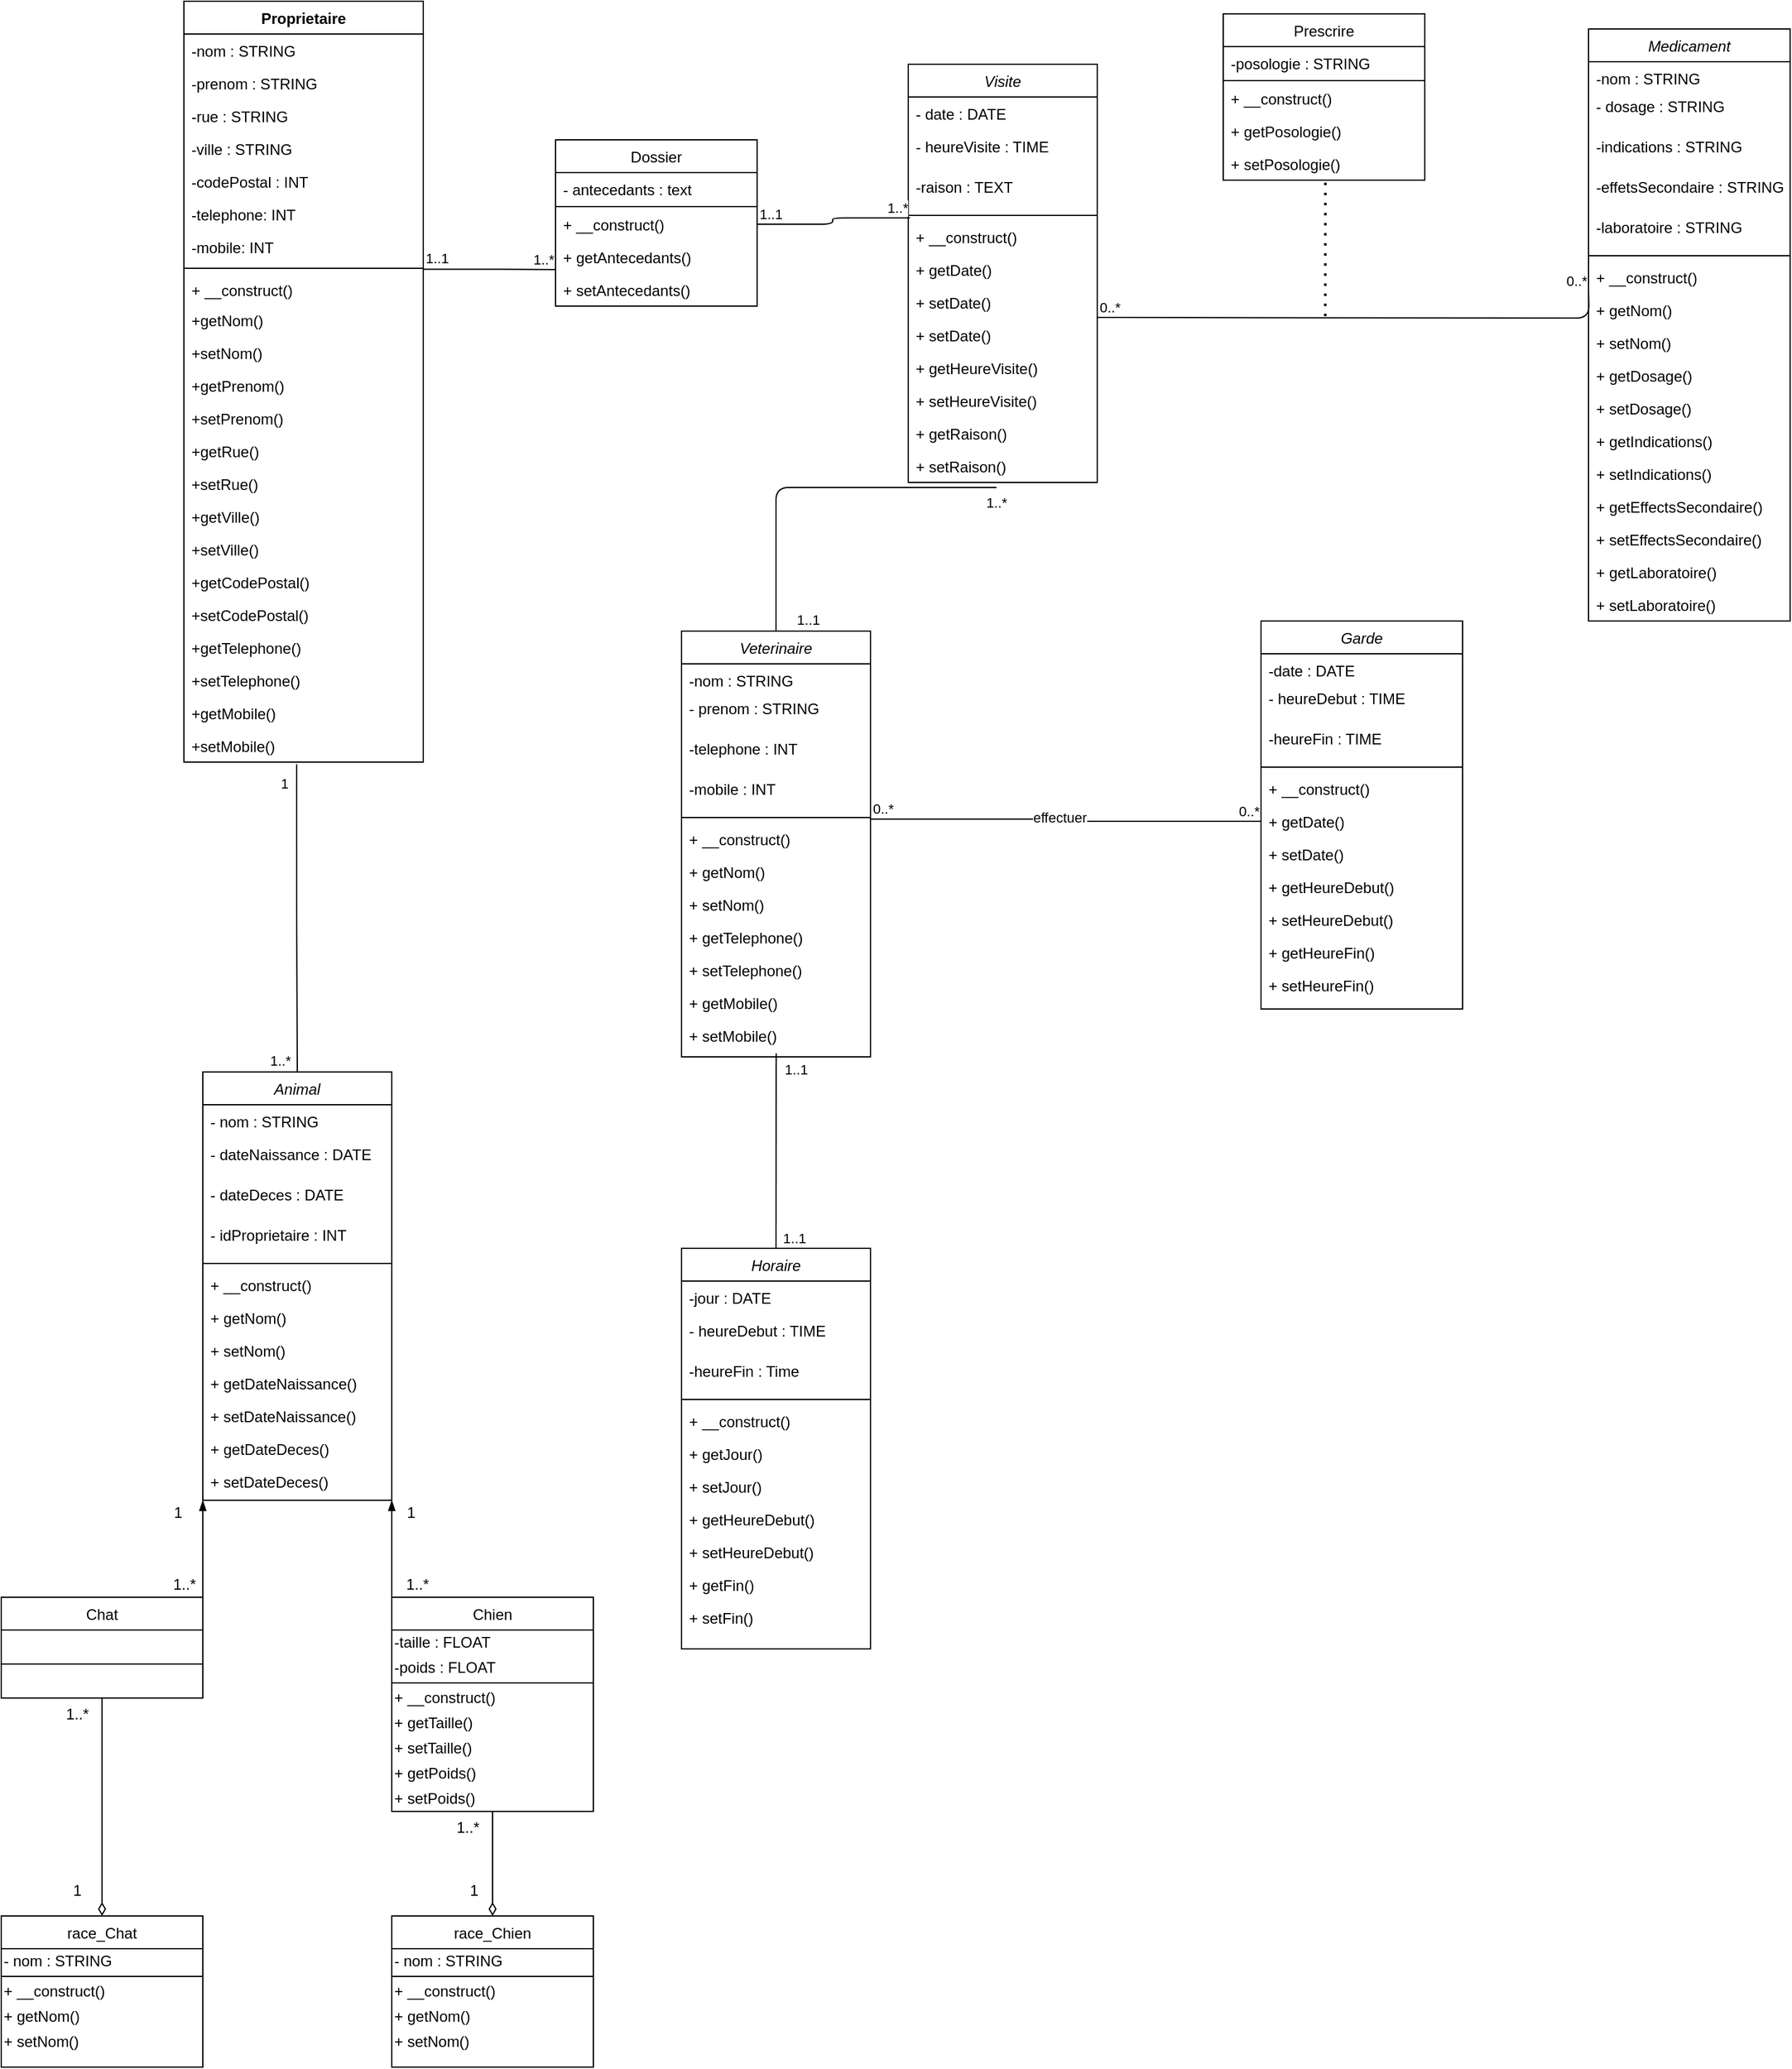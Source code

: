 <mxfile version="14.9.2" type="github">
  <diagram id="C5RBs43oDa-KdzZeNtuy" name="Page-1">
    <mxGraphModel dx="981" dy="548" grid="1" gridSize="10" guides="1" tooltips="1" connect="1" arrows="1" fold="1" page="1" pageScale="1" pageWidth="1654" pageHeight="2336" math="0" shadow="0">
      <root>
        <mxCell id="WIyWlLk6GJQsqaUBKTNV-0" />
        <mxCell id="WIyWlLk6GJQsqaUBKTNV-1" parent="WIyWlLk6GJQsqaUBKTNV-0" />
        <mxCell id="zkfFHV4jXpPFQw0GAbJ--0" value="Animal" style="swimlane;fontStyle=2;align=center;verticalAlign=top;childLayout=stackLayout;horizontal=1;startSize=26;horizontalStack=0;resizeParent=1;resizeLast=0;collapsible=1;marginBottom=0;rounded=0;shadow=0;strokeWidth=1;" parent="WIyWlLk6GJQsqaUBKTNV-1" vertex="1">
          <mxGeometry x="330" y="930" width="150" height="340" as="geometry">
            <mxRectangle x="200" y="150" width="160" height="26" as="alternateBounds" />
          </mxGeometry>
        </mxCell>
        <mxCell id="zkfFHV4jXpPFQw0GAbJ--2" value="- nom : STRING" style="text;align=left;verticalAlign=top;spacingLeft=4;spacingRight=4;overflow=hidden;rotatable=0;points=[[0,0.5],[1,0.5]];portConstraint=eastwest;rounded=0;shadow=0;html=0;" parent="zkfFHV4jXpPFQw0GAbJ--0" vertex="1">
          <mxGeometry y="26" width="150" height="26" as="geometry" />
        </mxCell>
        <mxCell id="zkfFHV4jXpPFQw0GAbJ--3" value="- dateNaissance : DATE" style="text;align=left;verticalAlign=top;spacingLeft=4;spacingRight=4;overflow=hidden;rotatable=0;points=[[0,0.5],[1,0.5]];portConstraint=eastwest;rounded=0;shadow=0;html=0;" parent="zkfFHV4jXpPFQw0GAbJ--0" vertex="1">
          <mxGeometry y="52" width="150" height="32" as="geometry" />
        </mxCell>
        <mxCell id="Nl6wbG8qSl5_t9dtnu6c-7" value="- dateDeces : DATE" style="text;align=left;verticalAlign=top;spacingLeft=4;spacingRight=4;overflow=hidden;rotatable=0;points=[[0,0.5],[1,0.5]];portConstraint=eastwest;rounded=0;shadow=0;html=0;" vertex="1" parent="zkfFHV4jXpPFQw0GAbJ--0">
          <mxGeometry y="84" width="150" height="32" as="geometry" />
        </mxCell>
        <mxCell id="Nl6wbG8qSl5_t9dtnu6c-8" value="- idProprietaire : INT" style="text;align=left;verticalAlign=top;spacingLeft=4;spacingRight=4;overflow=hidden;rotatable=0;points=[[0,0.5],[1,0.5]];portConstraint=eastwest;rounded=0;shadow=0;html=0;" vertex="1" parent="zkfFHV4jXpPFQw0GAbJ--0">
          <mxGeometry y="116" width="150" height="32" as="geometry" />
        </mxCell>
        <mxCell id="zkfFHV4jXpPFQw0GAbJ--4" value="" style="line;html=1;strokeWidth=1;align=left;verticalAlign=middle;spacingTop=-1;spacingLeft=3;spacingRight=3;rotatable=0;labelPosition=right;points=[];portConstraint=eastwest;" parent="zkfFHV4jXpPFQw0GAbJ--0" vertex="1">
          <mxGeometry y="148" width="150" height="8" as="geometry" />
        </mxCell>
        <mxCell id="Nl6wbG8qSl5_t9dtnu6c-9" value="+ __construct()" style="text;align=left;verticalAlign=top;spacingLeft=4;spacingRight=4;overflow=hidden;rotatable=0;points=[[0,0.5],[1,0.5]];portConstraint=eastwest;" vertex="1" parent="zkfFHV4jXpPFQw0GAbJ--0">
          <mxGeometry y="156" width="150" height="26" as="geometry" />
        </mxCell>
        <mxCell id="Nl6wbG8qSl5_t9dtnu6c-11" value="+ getNom()" style="text;align=left;verticalAlign=top;spacingLeft=4;spacingRight=4;overflow=hidden;rotatable=0;points=[[0,0.5],[1,0.5]];portConstraint=eastwest;" vertex="1" parent="zkfFHV4jXpPFQw0GAbJ--0">
          <mxGeometry y="182" width="150" height="26" as="geometry" />
        </mxCell>
        <mxCell id="Nl6wbG8qSl5_t9dtnu6c-12" value="+ setNom()" style="text;align=left;verticalAlign=top;spacingLeft=4;spacingRight=4;overflow=hidden;rotatable=0;points=[[0,0.5],[1,0.5]];portConstraint=eastwest;" vertex="1" parent="zkfFHV4jXpPFQw0GAbJ--0">
          <mxGeometry y="208" width="150" height="26" as="geometry" />
        </mxCell>
        <mxCell id="Nl6wbG8qSl5_t9dtnu6c-13" value="+ getDateNaissance()" style="text;align=left;verticalAlign=top;spacingLeft=4;spacingRight=4;overflow=hidden;rotatable=0;points=[[0,0.5],[1,0.5]];portConstraint=eastwest;" vertex="1" parent="zkfFHV4jXpPFQw0GAbJ--0">
          <mxGeometry y="234" width="150" height="26" as="geometry" />
        </mxCell>
        <mxCell id="Nl6wbG8qSl5_t9dtnu6c-14" value="+ setDateNaissance()" style="text;align=left;verticalAlign=top;spacingLeft=4;spacingRight=4;overflow=hidden;rotatable=0;points=[[0,0.5],[1,0.5]];portConstraint=eastwest;" vertex="1" parent="zkfFHV4jXpPFQw0GAbJ--0">
          <mxGeometry y="260" width="150" height="26" as="geometry" />
        </mxCell>
        <mxCell id="Nl6wbG8qSl5_t9dtnu6c-15" value="+ getDateDeces()" style="text;align=left;verticalAlign=top;spacingLeft=4;spacingRight=4;overflow=hidden;rotatable=0;points=[[0,0.5],[1,0.5]];portConstraint=eastwest;" vertex="1" parent="zkfFHV4jXpPFQw0GAbJ--0">
          <mxGeometry y="286" width="150" height="26" as="geometry" />
        </mxCell>
        <mxCell id="Nl6wbG8qSl5_t9dtnu6c-60" value="+ setDateDeces()" style="text;align=left;verticalAlign=top;spacingLeft=4;spacingRight=4;overflow=hidden;rotatable=0;points=[[0,0.5],[1,0.5]];portConstraint=eastwest;" vertex="1" parent="zkfFHV4jXpPFQw0GAbJ--0">
          <mxGeometry y="312" width="150" height="26" as="geometry" />
        </mxCell>
        <mxCell id="Nl6wbG8qSl5_t9dtnu6c-96" style="edgeStyle=none;rounded=1;orthogonalLoop=1;jettySize=auto;html=1;exitX=1;exitY=0;exitDx=0;exitDy=0;startArrow=none;startFill=0;endArrow=blockThin;endFill=1;entryX=0;entryY=1;entryDx=0;entryDy=0;" edge="1" parent="WIyWlLk6GJQsqaUBKTNV-1" source="zkfFHV4jXpPFQw0GAbJ--17" target="zkfFHV4jXpPFQw0GAbJ--0">
          <mxGeometry relative="1" as="geometry">
            <mxPoint x="310" y="769" as="targetPoint" />
          </mxGeometry>
        </mxCell>
        <mxCell id="zkfFHV4jXpPFQw0GAbJ--17" value="Chat" style="swimlane;fontStyle=0;align=center;verticalAlign=top;childLayout=stackLayout;horizontal=1;startSize=26;horizontalStack=0;resizeParent=1;resizeLast=0;collapsible=1;marginBottom=0;rounded=0;shadow=0;strokeWidth=1;" parent="WIyWlLk6GJQsqaUBKTNV-1" vertex="1">
          <mxGeometry x="170" y="1347" width="160" height="80" as="geometry">
            <mxRectangle x="550" y="140" width="160" height="26" as="alternateBounds" />
          </mxGeometry>
        </mxCell>
        <mxCell id="zkfFHV4jXpPFQw0GAbJ--23" value="" style="line;html=1;strokeWidth=1;align=left;verticalAlign=middle;spacingTop=-1;spacingLeft=3;spacingRight=3;rotatable=0;labelPosition=right;points=[];portConstraint=eastwest;" parent="zkfFHV4jXpPFQw0GAbJ--17" vertex="1">
          <mxGeometry y="26" width="160" height="54" as="geometry" />
        </mxCell>
        <mxCell id="Nl6wbG8qSl5_t9dtnu6c-61" value="Proprietaire" style="swimlane;fontStyle=1;align=center;verticalAlign=top;childLayout=stackLayout;horizontal=1;startSize=26;horizontalStack=0;resizeParent=1;resizeParentMax=0;resizeLast=0;collapsible=1;marginBottom=0;fillColor=none;" vertex="1" parent="WIyWlLk6GJQsqaUBKTNV-1">
          <mxGeometry x="315" y="80" width="190" height="604" as="geometry" />
        </mxCell>
        <mxCell id="Nl6wbG8qSl5_t9dtnu6c-62" value="-nom : STRING" style="text;strokeColor=none;fillColor=none;align=left;verticalAlign=top;spacingLeft=4;spacingRight=4;overflow=hidden;rotatable=0;points=[[0,0.5],[1,0.5]];portConstraint=eastwest;" vertex="1" parent="Nl6wbG8qSl5_t9dtnu6c-61">
          <mxGeometry y="26" width="190" height="26" as="geometry" />
        </mxCell>
        <mxCell id="Nl6wbG8qSl5_t9dtnu6c-132" value="-prenom : STRING" style="text;strokeColor=none;fillColor=none;align=left;verticalAlign=top;spacingLeft=4;spacingRight=4;overflow=hidden;rotatable=0;points=[[0,0.5],[1,0.5]];portConstraint=eastwest;" vertex="1" parent="Nl6wbG8qSl5_t9dtnu6c-61">
          <mxGeometry y="52" width="190" height="26" as="geometry" />
        </mxCell>
        <mxCell id="Nl6wbG8qSl5_t9dtnu6c-133" value="-rue : STRING" style="text;strokeColor=none;fillColor=none;align=left;verticalAlign=top;spacingLeft=4;spacingRight=4;overflow=hidden;rotatable=0;points=[[0,0.5],[1,0.5]];portConstraint=eastwest;" vertex="1" parent="Nl6wbG8qSl5_t9dtnu6c-61">
          <mxGeometry y="78" width="190" height="26" as="geometry" />
        </mxCell>
        <mxCell id="Nl6wbG8qSl5_t9dtnu6c-135" value="-ville : STRING" style="text;strokeColor=none;fillColor=none;align=left;verticalAlign=top;spacingLeft=4;spacingRight=4;overflow=hidden;rotatable=0;points=[[0,0.5],[1,0.5]];portConstraint=eastwest;" vertex="1" parent="Nl6wbG8qSl5_t9dtnu6c-61">
          <mxGeometry y="104" width="190" height="26" as="geometry" />
        </mxCell>
        <mxCell id="Nl6wbG8qSl5_t9dtnu6c-136" value="-codePostal : INT" style="text;strokeColor=none;fillColor=none;align=left;verticalAlign=top;spacingLeft=4;spacingRight=4;overflow=hidden;rotatable=0;points=[[0,0.5],[1,0.5]];portConstraint=eastwest;" vertex="1" parent="Nl6wbG8qSl5_t9dtnu6c-61">
          <mxGeometry y="130" width="190" height="26" as="geometry" />
        </mxCell>
        <mxCell id="Nl6wbG8qSl5_t9dtnu6c-134" value="-telephone: INT" style="text;strokeColor=none;fillColor=none;align=left;verticalAlign=top;spacingLeft=4;spacingRight=4;overflow=hidden;rotatable=0;points=[[0,0.5],[1,0.5]];portConstraint=eastwest;" vertex="1" parent="Nl6wbG8qSl5_t9dtnu6c-61">
          <mxGeometry y="156" width="190" height="26" as="geometry" />
        </mxCell>
        <mxCell id="Nl6wbG8qSl5_t9dtnu6c-137" value="-mobile: INT" style="text;strokeColor=none;fillColor=none;align=left;verticalAlign=top;spacingLeft=4;spacingRight=4;overflow=hidden;rotatable=0;points=[[0,0.5],[1,0.5]];portConstraint=eastwest;" vertex="1" parent="Nl6wbG8qSl5_t9dtnu6c-61">
          <mxGeometry y="182" width="190" height="26" as="geometry" />
        </mxCell>
        <mxCell id="Nl6wbG8qSl5_t9dtnu6c-63" value="" style="line;strokeWidth=1;fillColor=none;align=left;verticalAlign=middle;spacingTop=-1;spacingLeft=3;spacingRight=3;rotatable=0;labelPosition=right;points=[];portConstraint=eastwest;" vertex="1" parent="Nl6wbG8qSl5_t9dtnu6c-61">
          <mxGeometry y="208" width="190" height="8" as="geometry" />
        </mxCell>
        <mxCell id="Nl6wbG8qSl5_t9dtnu6c-138" value="+ __construct()" style="text;strokeColor=none;fillColor=none;align=left;verticalAlign=top;spacingLeft=4;spacingRight=4;overflow=hidden;rotatable=0;points=[[0,0.5],[1,0.5]];portConstraint=eastwest;" vertex="1" parent="Nl6wbG8qSl5_t9dtnu6c-61">
          <mxGeometry y="216" width="190" height="24" as="geometry" />
        </mxCell>
        <mxCell id="Nl6wbG8qSl5_t9dtnu6c-64" value="+getNom()" style="text;strokeColor=none;fillColor=none;align=left;verticalAlign=top;spacingLeft=4;spacingRight=4;overflow=hidden;rotatable=0;points=[[0,0.5],[1,0.5]];portConstraint=eastwest;" vertex="1" parent="Nl6wbG8qSl5_t9dtnu6c-61">
          <mxGeometry y="240" width="190" height="26" as="geometry" />
        </mxCell>
        <mxCell id="Nl6wbG8qSl5_t9dtnu6c-139" value="+setNom()" style="text;strokeColor=none;fillColor=none;align=left;verticalAlign=top;spacingLeft=4;spacingRight=4;overflow=hidden;rotatable=0;points=[[0,0.5],[1,0.5]];portConstraint=eastwest;" vertex="1" parent="Nl6wbG8qSl5_t9dtnu6c-61">
          <mxGeometry y="266" width="190" height="26" as="geometry" />
        </mxCell>
        <mxCell id="Nl6wbG8qSl5_t9dtnu6c-140" value="+getPrenom()" style="text;strokeColor=none;fillColor=none;align=left;verticalAlign=top;spacingLeft=4;spacingRight=4;overflow=hidden;rotatable=0;points=[[0,0.5],[1,0.5]];portConstraint=eastwest;" vertex="1" parent="Nl6wbG8qSl5_t9dtnu6c-61">
          <mxGeometry y="292" width="190" height="26" as="geometry" />
        </mxCell>
        <mxCell id="Nl6wbG8qSl5_t9dtnu6c-141" value="+setPrenom()" style="text;strokeColor=none;fillColor=none;align=left;verticalAlign=top;spacingLeft=4;spacingRight=4;overflow=hidden;rotatable=0;points=[[0,0.5],[1,0.5]];portConstraint=eastwest;" vertex="1" parent="Nl6wbG8qSl5_t9dtnu6c-61">
          <mxGeometry y="318" width="190" height="26" as="geometry" />
        </mxCell>
        <mxCell id="Nl6wbG8qSl5_t9dtnu6c-142" value="+getRue()" style="text;strokeColor=none;fillColor=none;align=left;verticalAlign=top;spacingLeft=4;spacingRight=4;overflow=hidden;rotatable=0;points=[[0,0.5],[1,0.5]];portConstraint=eastwest;" vertex="1" parent="Nl6wbG8qSl5_t9dtnu6c-61">
          <mxGeometry y="344" width="190" height="26" as="geometry" />
        </mxCell>
        <mxCell id="Nl6wbG8qSl5_t9dtnu6c-143" value="+setRue()" style="text;strokeColor=none;fillColor=none;align=left;verticalAlign=top;spacingLeft=4;spacingRight=4;overflow=hidden;rotatable=0;points=[[0,0.5],[1,0.5]];portConstraint=eastwest;" vertex="1" parent="Nl6wbG8qSl5_t9dtnu6c-61">
          <mxGeometry y="370" width="190" height="26" as="geometry" />
        </mxCell>
        <mxCell id="Nl6wbG8qSl5_t9dtnu6c-144" value="+getVille()" style="text;strokeColor=none;fillColor=none;align=left;verticalAlign=top;spacingLeft=4;spacingRight=4;overflow=hidden;rotatable=0;points=[[0,0.5],[1,0.5]];portConstraint=eastwest;" vertex="1" parent="Nl6wbG8qSl5_t9dtnu6c-61">
          <mxGeometry y="396" width="190" height="26" as="geometry" />
        </mxCell>
        <mxCell id="Nl6wbG8qSl5_t9dtnu6c-145" value="+setVille()" style="text;strokeColor=none;fillColor=none;align=left;verticalAlign=top;spacingLeft=4;spacingRight=4;overflow=hidden;rotatable=0;points=[[0,0.5],[1,0.5]];portConstraint=eastwest;" vertex="1" parent="Nl6wbG8qSl5_t9dtnu6c-61">
          <mxGeometry y="422" width="190" height="26" as="geometry" />
        </mxCell>
        <mxCell id="Nl6wbG8qSl5_t9dtnu6c-146" value="+getCodePostal()" style="text;strokeColor=none;fillColor=none;align=left;verticalAlign=top;spacingLeft=4;spacingRight=4;overflow=hidden;rotatable=0;points=[[0,0.5],[1,0.5]];portConstraint=eastwest;" vertex="1" parent="Nl6wbG8qSl5_t9dtnu6c-61">
          <mxGeometry y="448" width="190" height="26" as="geometry" />
        </mxCell>
        <mxCell id="Nl6wbG8qSl5_t9dtnu6c-147" value="+setCodePostal()" style="text;strokeColor=none;fillColor=none;align=left;verticalAlign=top;spacingLeft=4;spacingRight=4;overflow=hidden;rotatable=0;points=[[0,0.5],[1,0.5]];portConstraint=eastwest;" vertex="1" parent="Nl6wbG8qSl5_t9dtnu6c-61">
          <mxGeometry y="474" width="190" height="26" as="geometry" />
        </mxCell>
        <mxCell id="Nl6wbG8qSl5_t9dtnu6c-148" value="+getTelephone()" style="text;strokeColor=none;fillColor=none;align=left;verticalAlign=top;spacingLeft=4;spacingRight=4;overflow=hidden;rotatable=0;points=[[0,0.5],[1,0.5]];portConstraint=eastwest;" vertex="1" parent="Nl6wbG8qSl5_t9dtnu6c-61">
          <mxGeometry y="500" width="190" height="26" as="geometry" />
        </mxCell>
        <mxCell id="Nl6wbG8qSl5_t9dtnu6c-149" value="+setTelephone()" style="text;strokeColor=none;fillColor=none;align=left;verticalAlign=top;spacingLeft=4;spacingRight=4;overflow=hidden;rotatable=0;points=[[0,0.5],[1,0.5]];portConstraint=eastwest;" vertex="1" parent="Nl6wbG8qSl5_t9dtnu6c-61">
          <mxGeometry y="526" width="190" height="26" as="geometry" />
        </mxCell>
        <mxCell id="Nl6wbG8qSl5_t9dtnu6c-150" value="+getMobile()" style="text;strokeColor=none;fillColor=none;align=left;verticalAlign=top;spacingLeft=4;spacingRight=4;overflow=hidden;rotatable=0;points=[[0,0.5],[1,0.5]];portConstraint=eastwest;" vertex="1" parent="Nl6wbG8qSl5_t9dtnu6c-61">
          <mxGeometry y="552" width="190" height="26" as="geometry" />
        </mxCell>
        <mxCell id="Nl6wbG8qSl5_t9dtnu6c-151" value="+setMobile()" style="text;strokeColor=none;fillColor=none;align=left;verticalAlign=top;spacingLeft=4;spacingRight=4;overflow=hidden;rotatable=0;points=[[0,0.5],[1,0.5]];portConstraint=eastwest;" vertex="1" parent="Nl6wbG8qSl5_t9dtnu6c-61">
          <mxGeometry y="578" width="190" height="26" as="geometry" />
        </mxCell>
        <mxCell id="Nl6wbG8qSl5_t9dtnu6c-102" style="edgeStyle=none;rounded=1;orthogonalLoop=1;jettySize=auto;html=1;exitX=0.5;exitY=0;exitDx=0;exitDy=0;entryX=0.5;entryY=1;entryDx=0;entryDy=0;startArrow=diamondThin;startFill=0;endArrow=none;endFill=0;startSize=8;" edge="1" parent="WIyWlLk6GJQsqaUBKTNV-1" source="Nl6wbG8qSl5_t9dtnu6c-65" target="zkfFHV4jXpPFQw0GAbJ--17">
          <mxGeometry relative="1" as="geometry" />
        </mxCell>
        <mxCell id="Nl6wbG8qSl5_t9dtnu6c-65" value="race_Chat" style="swimlane;fontStyle=0;align=center;verticalAlign=top;childLayout=stackLayout;horizontal=1;startSize=26;horizontalStack=0;resizeParent=1;resizeLast=0;collapsible=1;marginBottom=0;rounded=0;shadow=0;strokeWidth=1;" vertex="1" parent="WIyWlLk6GJQsqaUBKTNV-1">
          <mxGeometry x="170" y="1600" width="160" height="120" as="geometry">
            <mxRectangle x="550" y="140" width="160" height="26" as="alternateBounds" />
          </mxGeometry>
        </mxCell>
        <mxCell id="Nl6wbG8qSl5_t9dtnu6c-101" value="- nom : STRING" style="text;html=1;align=left;verticalAlign=middle;resizable=0;points=[];autosize=1;strokeColor=none;" vertex="1" parent="Nl6wbG8qSl5_t9dtnu6c-65">
          <mxGeometry y="26" width="160" height="20" as="geometry" />
        </mxCell>
        <mxCell id="Nl6wbG8qSl5_t9dtnu6c-66" value="" style="line;html=1;strokeWidth=1;align=left;verticalAlign=middle;spacingTop=-1;spacingLeft=3;spacingRight=3;rotatable=0;labelPosition=right;points=[];portConstraint=eastwest;" vertex="1" parent="Nl6wbG8qSl5_t9dtnu6c-65">
          <mxGeometry y="46" width="160" height="4" as="geometry" />
        </mxCell>
        <mxCell id="Nl6wbG8qSl5_t9dtnu6c-114" value="+ __construct()" style="text;html=1;align=left;verticalAlign=middle;resizable=0;points=[];autosize=1;strokeColor=none;" vertex="1" parent="Nl6wbG8qSl5_t9dtnu6c-65">
          <mxGeometry y="50" width="160" height="20" as="geometry" />
        </mxCell>
        <mxCell id="Nl6wbG8qSl5_t9dtnu6c-115" value="+ getNom()" style="text;html=1;align=left;verticalAlign=middle;resizable=0;points=[];autosize=1;strokeColor=none;" vertex="1" parent="Nl6wbG8qSl5_t9dtnu6c-65">
          <mxGeometry y="70" width="160" height="20" as="geometry" />
        </mxCell>
        <mxCell id="Nl6wbG8qSl5_t9dtnu6c-116" value="+ setNom()" style="text;html=1;align=left;verticalAlign=middle;resizable=0;points=[];autosize=1;strokeColor=none;" vertex="1" parent="Nl6wbG8qSl5_t9dtnu6c-65">
          <mxGeometry y="90" width="160" height="20" as="geometry" />
        </mxCell>
        <mxCell id="Nl6wbG8qSl5_t9dtnu6c-97" value="Chien" style="swimlane;fontStyle=0;align=center;verticalAlign=top;childLayout=stackLayout;horizontal=1;startSize=26;horizontalStack=0;resizeParent=1;resizeLast=0;collapsible=1;marginBottom=0;rounded=0;shadow=0;strokeWidth=1;" vertex="1" parent="WIyWlLk6GJQsqaUBKTNV-1">
          <mxGeometry x="480" y="1347" width="160" height="170" as="geometry">
            <mxRectangle x="550" y="140" width="160" height="26" as="alternateBounds" />
          </mxGeometry>
        </mxCell>
        <mxCell id="Nl6wbG8qSl5_t9dtnu6c-107" value="-taille : FLOAT" style="text;html=1;align=left;verticalAlign=middle;resizable=0;points=[];autosize=1;strokeColor=none;" vertex="1" parent="Nl6wbG8qSl5_t9dtnu6c-97">
          <mxGeometry y="26" width="160" height="20" as="geometry" />
        </mxCell>
        <mxCell id="Nl6wbG8qSl5_t9dtnu6c-108" value="-poids : FLOAT" style="text;html=1;align=left;verticalAlign=middle;resizable=0;points=[];autosize=1;strokeColor=none;" vertex="1" parent="Nl6wbG8qSl5_t9dtnu6c-97">
          <mxGeometry y="46" width="160" height="20" as="geometry" />
        </mxCell>
        <mxCell id="Nl6wbG8qSl5_t9dtnu6c-98" value="" style="line;html=1;strokeWidth=1;align=left;verticalAlign=middle;spacingTop=-1;spacingLeft=3;spacingRight=3;rotatable=0;labelPosition=right;points=[];portConstraint=eastwest;" vertex="1" parent="Nl6wbG8qSl5_t9dtnu6c-97">
          <mxGeometry y="66" width="160" height="4" as="geometry" />
        </mxCell>
        <mxCell id="Nl6wbG8qSl5_t9dtnu6c-109" value="+ __construct()" style="text;html=1;align=left;verticalAlign=middle;resizable=0;points=[];autosize=1;strokeColor=none;" vertex="1" parent="Nl6wbG8qSl5_t9dtnu6c-97">
          <mxGeometry y="70" width="160" height="20" as="geometry" />
        </mxCell>
        <mxCell id="Nl6wbG8qSl5_t9dtnu6c-110" value="+ getTaille()" style="text;html=1;align=left;verticalAlign=middle;resizable=0;points=[];autosize=1;strokeColor=none;" vertex="1" parent="Nl6wbG8qSl5_t9dtnu6c-97">
          <mxGeometry y="90" width="160" height="20" as="geometry" />
        </mxCell>
        <mxCell id="Nl6wbG8qSl5_t9dtnu6c-112" value="+ setTaille()" style="text;html=1;align=left;verticalAlign=middle;resizable=0;points=[];autosize=1;strokeColor=none;" vertex="1" parent="Nl6wbG8qSl5_t9dtnu6c-97">
          <mxGeometry y="110" width="160" height="20" as="geometry" />
        </mxCell>
        <mxCell id="Nl6wbG8qSl5_t9dtnu6c-113" value="+ getPoids()" style="text;html=1;align=left;verticalAlign=middle;resizable=0;points=[];autosize=1;strokeColor=none;" vertex="1" parent="Nl6wbG8qSl5_t9dtnu6c-97">
          <mxGeometry y="130" width="160" height="20" as="geometry" />
        </mxCell>
        <mxCell id="Nl6wbG8qSl5_t9dtnu6c-111" value="+ setPoids()" style="text;html=1;align=left;verticalAlign=middle;resizable=0;points=[];autosize=1;strokeColor=none;" vertex="1" parent="Nl6wbG8qSl5_t9dtnu6c-97">
          <mxGeometry y="150" width="160" height="20" as="geometry" />
        </mxCell>
        <mxCell id="Nl6wbG8qSl5_t9dtnu6c-99" style="edgeStyle=none;rounded=1;orthogonalLoop=1;jettySize=auto;html=1;exitX=0;exitY=0;exitDx=0;exitDy=0;startArrow=none;startFill=0;endArrow=blockThin;endFill=1;entryX=1;entryY=1;entryDx=0;entryDy=0;" edge="1" parent="WIyWlLk6GJQsqaUBKTNV-1" source="Nl6wbG8qSl5_t9dtnu6c-97" target="zkfFHV4jXpPFQw0GAbJ--0">
          <mxGeometry relative="1" as="geometry">
            <mxPoint x="480" y="1020" as="sourcePoint" />
            <mxPoint x="490" y="930" as="targetPoint" />
          </mxGeometry>
        </mxCell>
        <mxCell id="Nl6wbG8qSl5_t9dtnu6c-103" value="race_Chien" style="swimlane;fontStyle=0;align=center;verticalAlign=top;childLayout=stackLayout;horizontal=1;startSize=26;horizontalStack=0;resizeParent=1;resizeLast=0;collapsible=1;marginBottom=0;rounded=0;shadow=0;strokeWidth=1;" vertex="1" parent="WIyWlLk6GJQsqaUBKTNV-1">
          <mxGeometry x="480" y="1600" width="160" height="120" as="geometry">
            <mxRectangle x="550" y="140" width="160" height="26" as="alternateBounds" />
          </mxGeometry>
        </mxCell>
        <mxCell id="Nl6wbG8qSl5_t9dtnu6c-104" value="- nom : STRING" style="text;html=1;align=left;verticalAlign=middle;resizable=0;points=[];autosize=1;strokeColor=none;" vertex="1" parent="Nl6wbG8qSl5_t9dtnu6c-103">
          <mxGeometry y="26" width="160" height="20" as="geometry" />
        </mxCell>
        <mxCell id="Nl6wbG8qSl5_t9dtnu6c-105" value="" style="line;html=1;strokeWidth=1;align=left;verticalAlign=middle;spacingTop=-1;spacingLeft=3;spacingRight=3;rotatable=0;labelPosition=right;points=[];portConstraint=eastwest;" vertex="1" parent="Nl6wbG8qSl5_t9dtnu6c-103">
          <mxGeometry y="46" width="160" height="4" as="geometry" />
        </mxCell>
        <mxCell id="Nl6wbG8qSl5_t9dtnu6c-117" value="+ __construct()" style="text;html=1;align=left;verticalAlign=middle;resizable=0;points=[];autosize=1;strokeColor=none;" vertex="1" parent="Nl6wbG8qSl5_t9dtnu6c-103">
          <mxGeometry y="50" width="160" height="20" as="geometry" />
        </mxCell>
        <mxCell id="Nl6wbG8qSl5_t9dtnu6c-118" value="+ getNom()" style="text;html=1;align=left;verticalAlign=middle;resizable=0;points=[];autosize=1;strokeColor=none;" vertex="1" parent="Nl6wbG8qSl5_t9dtnu6c-103">
          <mxGeometry y="70" width="160" height="20" as="geometry" />
        </mxCell>
        <mxCell id="Nl6wbG8qSl5_t9dtnu6c-119" value="+ setNom()" style="text;html=1;align=left;verticalAlign=middle;resizable=0;points=[];autosize=1;strokeColor=none;" vertex="1" parent="Nl6wbG8qSl5_t9dtnu6c-103">
          <mxGeometry y="90" width="160" height="20" as="geometry" />
        </mxCell>
        <mxCell id="Nl6wbG8qSl5_t9dtnu6c-106" style="edgeStyle=none;rounded=1;orthogonalLoop=1;jettySize=auto;html=1;startArrow=diamondThin;startFill=0;endArrow=none;endFill=0;entryX=0.5;entryY=1;entryDx=0;entryDy=0;startSize=8;exitX=0.5;exitY=0;exitDx=0;exitDy=0;" edge="1" parent="WIyWlLk6GJQsqaUBKTNV-1" source="Nl6wbG8qSl5_t9dtnu6c-103" target="Nl6wbG8qSl5_t9dtnu6c-97">
          <mxGeometry relative="1" as="geometry">
            <mxPoint x="620" y="1230" as="sourcePoint" />
            <mxPoint x="570" y="1100" as="targetPoint" />
          </mxGeometry>
        </mxCell>
        <mxCell id="Nl6wbG8qSl5_t9dtnu6c-121" value="1" style="text;html=1;align=center;verticalAlign=middle;resizable=0;points=[];autosize=1;strokeColor=none;" vertex="1" parent="WIyWlLk6GJQsqaUBKTNV-1">
          <mxGeometry x="300" y="1270" width="20" height="20" as="geometry" />
        </mxCell>
        <mxCell id="Nl6wbG8qSl5_t9dtnu6c-122" value="1..*" style="text;html=1;align=center;verticalAlign=middle;resizable=0;points=[];autosize=1;strokeColor=none;" vertex="1" parent="WIyWlLk6GJQsqaUBKTNV-1">
          <mxGeometry x="300" y="1327" width="30" height="20" as="geometry" />
        </mxCell>
        <mxCell id="Nl6wbG8qSl5_t9dtnu6c-123" value="1" style="text;html=1;align=center;verticalAlign=middle;resizable=0;points=[];autosize=1;strokeColor=none;" vertex="1" parent="WIyWlLk6GJQsqaUBKTNV-1">
          <mxGeometry x="485" y="1270" width="20" height="20" as="geometry" />
        </mxCell>
        <mxCell id="Nl6wbG8qSl5_t9dtnu6c-124" value="1..*" style="text;html=1;align=center;verticalAlign=middle;resizable=0;points=[];autosize=1;strokeColor=none;" vertex="1" parent="WIyWlLk6GJQsqaUBKTNV-1">
          <mxGeometry x="485" y="1327" width="30" height="20" as="geometry" />
        </mxCell>
        <mxCell id="Nl6wbG8qSl5_t9dtnu6c-125" value="1" style="text;html=1;align=center;verticalAlign=middle;resizable=0;points=[];autosize=1;strokeColor=none;" vertex="1" parent="WIyWlLk6GJQsqaUBKTNV-1">
          <mxGeometry x="220" y="1570" width="20" height="20" as="geometry" />
        </mxCell>
        <mxCell id="Nl6wbG8qSl5_t9dtnu6c-126" value="1..*" style="text;html=1;align=center;verticalAlign=middle;resizable=0;points=[];autosize=1;strokeColor=none;" vertex="1" parent="WIyWlLk6GJQsqaUBKTNV-1">
          <mxGeometry x="215" y="1430" width="30" height="20" as="geometry" />
        </mxCell>
        <mxCell id="Nl6wbG8qSl5_t9dtnu6c-127" value="1..*" style="text;html=1;align=center;verticalAlign=middle;resizable=0;points=[];autosize=1;strokeColor=none;" vertex="1" parent="WIyWlLk6GJQsqaUBKTNV-1">
          <mxGeometry x="525" y="1520" width="30" height="20" as="geometry" />
        </mxCell>
        <mxCell id="Nl6wbG8qSl5_t9dtnu6c-128" value="1" style="text;html=1;align=center;verticalAlign=middle;resizable=0;points=[];autosize=1;strokeColor=none;" vertex="1" parent="WIyWlLk6GJQsqaUBKTNV-1">
          <mxGeometry x="535" y="1570" width="20" height="20" as="geometry" />
        </mxCell>
        <mxCell id="Nl6wbG8qSl5_t9dtnu6c-156" value="Dossier" style="swimlane;fontStyle=0;align=center;verticalAlign=top;childLayout=stackLayout;horizontal=1;startSize=26;horizontalStack=0;resizeParent=1;resizeLast=0;collapsible=1;marginBottom=0;rounded=0;shadow=0;strokeWidth=1;" vertex="1" parent="WIyWlLk6GJQsqaUBKTNV-1">
          <mxGeometry x="610" y="190" width="160" height="132" as="geometry">
            <mxRectangle x="550" y="140" width="160" height="26" as="alternateBounds" />
          </mxGeometry>
        </mxCell>
        <mxCell id="Nl6wbG8qSl5_t9dtnu6c-158" value="- antecedants : text" style="text;strokeColor=none;fillColor=none;align=left;verticalAlign=top;spacingLeft=4;spacingRight=4;overflow=hidden;rotatable=0;points=[[0,0.5],[1,0.5]];portConstraint=eastwest;" vertex="1" parent="Nl6wbG8qSl5_t9dtnu6c-156">
          <mxGeometry y="26" width="160" height="26" as="geometry" />
        </mxCell>
        <mxCell id="Nl6wbG8qSl5_t9dtnu6c-157" value="" style="line;html=1;strokeWidth=1;align=left;verticalAlign=middle;spacingTop=-1;spacingLeft=3;spacingRight=3;rotatable=0;labelPosition=right;points=[];portConstraint=eastwest;" vertex="1" parent="Nl6wbG8qSl5_t9dtnu6c-156">
          <mxGeometry y="52" width="160" height="2" as="geometry" />
        </mxCell>
        <mxCell id="Nl6wbG8qSl5_t9dtnu6c-166" value="+ __construct()" style="text;strokeColor=none;fillColor=none;align=left;verticalAlign=top;spacingLeft=4;spacingRight=4;overflow=hidden;rotatable=0;points=[[0,0.5],[1,0.5]];portConstraint=eastwest;" vertex="1" parent="Nl6wbG8qSl5_t9dtnu6c-156">
          <mxGeometry y="54" width="160" height="26" as="geometry" />
        </mxCell>
        <mxCell id="Nl6wbG8qSl5_t9dtnu6c-167" value="+ getAntecedants()" style="text;strokeColor=none;fillColor=none;align=left;verticalAlign=top;spacingLeft=4;spacingRight=4;overflow=hidden;rotatable=0;points=[[0,0.5],[1,0.5]];portConstraint=eastwest;" vertex="1" parent="Nl6wbG8qSl5_t9dtnu6c-156">
          <mxGeometry y="80" width="160" height="26" as="geometry" />
        </mxCell>
        <mxCell id="Nl6wbG8qSl5_t9dtnu6c-168" value="+ setAntecedants()" style="text;strokeColor=none;fillColor=none;align=left;verticalAlign=top;spacingLeft=4;spacingRight=4;overflow=hidden;rotatable=0;points=[[0,0.5],[1,0.5]];portConstraint=eastwest;" vertex="1" parent="Nl6wbG8qSl5_t9dtnu6c-156">
          <mxGeometry y="106" width="160" height="26" as="geometry" />
        </mxCell>
        <mxCell id="Nl6wbG8qSl5_t9dtnu6c-163" value="" style="endArrow=none;html=1;edgeStyle=orthogonalEdgeStyle;startSize=8;exitX=0.471;exitY=1.069;exitDx=0;exitDy=0;exitPerimeter=0;entryX=0.5;entryY=0;entryDx=0;entryDy=0;" edge="1" parent="WIyWlLk6GJQsqaUBKTNV-1" source="Nl6wbG8qSl5_t9dtnu6c-151" target="zkfFHV4jXpPFQw0GAbJ--0">
          <mxGeometry relative="1" as="geometry">
            <mxPoint x="630" y="710" as="sourcePoint" />
            <mxPoint x="790" y="710" as="targetPoint" />
            <Array as="points">
              <mxPoint x="405" y="807" />
            </Array>
          </mxGeometry>
        </mxCell>
        <mxCell id="Nl6wbG8qSl5_t9dtnu6c-164" value="1" style="edgeLabel;resizable=0;html=1;align=left;verticalAlign=bottom;" connectable="0" vertex="1" parent="Nl6wbG8qSl5_t9dtnu6c-163">
          <mxGeometry x="-1" relative="1" as="geometry">
            <mxPoint x="-14" y="24" as="offset" />
          </mxGeometry>
        </mxCell>
        <mxCell id="Nl6wbG8qSl5_t9dtnu6c-165" value="1..*" style="edgeLabel;resizable=0;html=1;align=right;verticalAlign=bottom;" connectable="0" vertex="1" parent="Nl6wbG8qSl5_t9dtnu6c-163">
          <mxGeometry x="1" relative="1" as="geometry">
            <mxPoint x="-5" as="offset" />
          </mxGeometry>
        </mxCell>
        <mxCell id="Nl6wbG8qSl5_t9dtnu6c-169" value="" style="endArrow=none;html=1;edgeStyle=orthogonalEdgeStyle;startSize=8;exitX=1.001;exitY=-0.138;exitDx=0;exitDy=0;exitPerimeter=0;entryX=-0.003;entryY=0.886;entryDx=0;entryDy=0;entryPerimeter=0;" edge="1" parent="WIyWlLk6GJQsqaUBKTNV-1" source="Nl6wbG8qSl5_t9dtnu6c-138" target="Nl6wbG8qSl5_t9dtnu6c-167">
          <mxGeometry relative="1" as="geometry">
            <mxPoint x="630" y="290" as="sourcePoint" />
            <mxPoint x="790" y="290" as="targetPoint" />
          </mxGeometry>
        </mxCell>
        <mxCell id="Nl6wbG8qSl5_t9dtnu6c-170" value="1..1" style="edgeLabel;resizable=0;html=1;align=left;verticalAlign=bottom;" connectable="0" vertex="1" parent="Nl6wbG8qSl5_t9dtnu6c-169">
          <mxGeometry x="-1" relative="1" as="geometry" />
        </mxCell>
        <mxCell id="Nl6wbG8qSl5_t9dtnu6c-171" value="1..*" style="edgeLabel;resizable=0;html=1;align=right;verticalAlign=bottom;" connectable="0" vertex="1" parent="Nl6wbG8qSl5_t9dtnu6c-169">
          <mxGeometry x="1" relative="1" as="geometry" />
        </mxCell>
        <mxCell id="Nl6wbG8qSl5_t9dtnu6c-173" value="Visite" style="swimlane;fontStyle=2;align=center;verticalAlign=top;childLayout=stackLayout;horizontal=1;startSize=26;horizontalStack=0;resizeParent=1;resizeLast=0;collapsible=1;marginBottom=0;rounded=0;shadow=0;strokeWidth=1;" vertex="1" parent="WIyWlLk6GJQsqaUBKTNV-1">
          <mxGeometry x="890" y="130" width="150" height="332" as="geometry">
            <mxRectangle x="200" y="150" width="160" height="26" as="alternateBounds" />
          </mxGeometry>
        </mxCell>
        <mxCell id="Nl6wbG8qSl5_t9dtnu6c-174" value="- date : DATE" style="text;align=left;verticalAlign=top;spacingLeft=4;spacingRight=4;overflow=hidden;rotatable=0;points=[[0,0.5],[1,0.5]];portConstraint=eastwest;rounded=0;shadow=0;html=0;" vertex="1" parent="Nl6wbG8qSl5_t9dtnu6c-173">
          <mxGeometry y="26" width="150" height="26" as="geometry" />
        </mxCell>
        <mxCell id="Nl6wbG8qSl5_t9dtnu6c-175" value="- heureVisite : TIME" style="text;align=left;verticalAlign=top;spacingLeft=4;spacingRight=4;overflow=hidden;rotatable=0;points=[[0,0.5],[1,0.5]];portConstraint=eastwest;rounded=0;shadow=0;html=0;" vertex="1" parent="Nl6wbG8qSl5_t9dtnu6c-173">
          <mxGeometry y="52" width="150" height="32" as="geometry" />
        </mxCell>
        <mxCell id="Nl6wbG8qSl5_t9dtnu6c-176" value="-raison : TEXT" style="text;align=left;verticalAlign=top;spacingLeft=4;spacingRight=4;overflow=hidden;rotatable=0;points=[[0,0.5],[1,0.5]];portConstraint=eastwest;rounded=0;shadow=0;html=0;" vertex="1" parent="Nl6wbG8qSl5_t9dtnu6c-173">
          <mxGeometry y="84" width="150" height="32" as="geometry" />
        </mxCell>
        <mxCell id="Nl6wbG8qSl5_t9dtnu6c-178" value="" style="line;html=1;strokeWidth=1;align=left;verticalAlign=middle;spacingTop=-1;spacingLeft=3;spacingRight=3;rotatable=0;labelPosition=right;points=[];portConstraint=eastwest;" vertex="1" parent="Nl6wbG8qSl5_t9dtnu6c-173">
          <mxGeometry y="116" width="150" height="8" as="geometry" />
        </mxCell>
        <mxCell id="Nl6wbG8qSl5_t9dtnu6c-179" value="+ __construct()" style="text;align=left;verticalAlign=top;spacingLeft=4;spacingRight=4;overflow=hidden;rotatable=0;points=[[0,0.5],[1,0.5]];portConstraint=eastwest;" vertex="1" parent="Nl6wbG8qSl5_t9dtnu6c-173">
          <mxGeometry y="124" width="150" height="26" as="geometry" />
        </mxCell>
        <mxCell id="Nl6wbG8qSl5_t9dtnu6c-180" value="+ getDate()" style="text;align=left;verticalAlign=top;spacingLeft=4;spacingRight=4;overflow=hidden;rotatable=0;points=[[0,0.5],[1,0.5]];portConstraint=eastwest;" vertex="1" parent="Nl6wbG8qSl5_t9dtnu6c-173">
          <mxGeometry y="150" width="150" height="26" as="geometry" />
        </mxCell>
        <mxCell id="Nl6wbG8qSl5_t9dtnu6c-181" value="+ setDate()" style="text;align=left;verticalAlign=top;spacingLeft=4;spacingRight=4;overflow=hidden;rotatable=0;points=[[0,0.5],[1,0.5]];portConstraint=eastwest;" vertex="1" parent="Nl6wbG8qSl5_t9dtnu6c-173">
          <mxGeometry y="176" width="150" height="26" as="geometry" />
        </mxCell>
        <mxCell id="Nl6wbG8qSl5_t9dtnu6c-248" value="+ setDate()" style="text;align=left;verticalAlign=top;spacingLeft=4;spacingRight=4;overflow=hidden;rotatable=0;points=[[0,0.5],[1,0.5]];portConstraint=eastwest;" vertex="1" parent="Nl6wbG8qSl5_t9dtnu6c-173">
          <mxGeometry y="202" width="150" height="26" as="geometry" />
        </mxCell>
        <mxCell id="Nl6wbG8qSl5_t9dtnu6c-182" value="+ getHeureVisite()" style="text;align=left;verticalAlign=top;spacingLeft=4;spacingRight=4;overflow=hidden;rotatable=0;points=[[0,0.5],[1,0.5]];portConstraint=eastwest;" vertex="1" parent="Nl6wbG8qSl5_t9dtnu6c-173">
          <mxGeometry y="228" width="150" height="26" as="geometry" />
        </mxCell>
        <mxCell id="Nl6wbG8qSl5_t9dtnu6c-183" value="+ setHeureVisite()" style="text;align=left;verticalAlign=top;spacingLeft=4;spacingRight=4;overflow=hidden;rotatable=0;points=[[0,0.5],[1,0.5]];portConstraint=eastwest;" vertex="1" parent="Nl6wbG8qSl5_t9dtnu6c-173">
          <mxGeometry y="254" width="150" height="26" as="geometry" />
        </mxCell>
        <mxCell id="Nl6wbG8qSl5_t9dtnu6c-184" value="+ getRaison()" style="text;align=left;verticalAlign=top;spacingLeft=4;spacingRight=4;overflow=hidden;rotatable=0;points=[[0,0.5],[1,0.5]];portConstraint=eastwest;" vertex="1" parent="Nl6wbG8qSl5_t9dtnu6c-173">
          <mxGeometry y="280" width="150" height="26" as="geometry" />
        </mxCell>
        <mxCell id="Nl6wbG8qSl5_t9dtnu6c-185" value="+ setRaison()" style="text;align=left;verticalAlign=top;spacingLeft=4;spacingRight=4;overflow=hidden;rotatable=0;points=[[0,0.5],[1,0.5]];portConstraint=eastwest;" vertex="1" parent="Nl6wbG8qSl5_t9dtnu6c-173">
          <mxGeometry y="306" width="150" height="26" as="geometry" />
        </mxCell>
        <mxCell id="Nl6wbG8qSl5_t9dtnu6c-186" value="" style="endArrow=none;html=1;edgeStyle=orthogonalEdgeStyle;startSize=8;exitX=1;exitY=0.5;exitDx=0;exitDy=0;entryX=0.009;entryY=0.75;entryDx=0;entryDy=0;entryPerimeter=0;" edge="1" parent="WIyWlLk6GJQsqaUBKTNV-1" source="Nl6wbG8qSl5_t9dtnu6c-166" target="Nl6wbG8qSl5_t9dtnu6c-178">
          <mxGeometry relative="1" as="geometry">
            <mxPoint x="630" y="310" as="sourcePoint" />
            <mxPoint x="790" y="310" as="targetPoint" />
          </mxGeometry>
        </mxCell>
        <mxCell id="Nl6wbG8qSl5_t9dtnu6c-187" value="1..1" style="edgeLabel;resizable=0;html=1;align=left;verticalAlign=bottom;" connectable="0" vertex="1" parent="Nl6wbG8qSl5_t9dtnu6c-186">
          <mxGeometry x="-1" relative="1" as="geometry" />
        </mxCell>
        <mxCell id="Nl6wbG8qSl5_t9dtnu6c-188" value="1..*" style="edgeLabel;resizable=0;html=1;align=right;verticalAlign=bottom;" connectable="0" vertex="1" parent="Nl6wbG8qSl5_t9dtnu6c-186">
          <mxGeometry x="1" relative="1" as="geometry">
            <mxPoint x="-1" as="offset" />
          </mxGeometry>
        </mxCell>
        <mxCell id="Nl6wbG8qSl5_t9dtnu6c-189" value="Veterinaire" style="swimlane;fontStyle=2;align=center;verticalAlign=top;childLayout=stackLayout;horizontal=1;startSize=26;horizontalStack=0;resizeParent=1;resizeLast=0;collapsible=1;marginBottom=0;rounded=0;shadow=0;strokeWidth=1;" vertex="1" parent="WIyWlLk6GJQsqaUBKTNV-1">
          <mxGeometry x="710" y="580" width="150" height="338" as="geometry">
            <mxRectangle x="200" y="150" width="160" height="26" as="alternateBounds" />
          </mxGeometry>
        </mxCell>
        <mxCell id="Nl6wbG8qSl5_t9dtnu6c-190" value="-nom : STRING" style="text;align=left;verticalAlign=top;spacingLeft=4;spacingRight=4;overflow=hidden;rotatable=0;points=[[0,0.5],[1,0.5]];portConstraint=eastwest;rounded=0;shadow=0;html=0;" vertex="1" parent="Nl6wbG8qSl5_t9dtnu6c-189">
          <mxGeometry y="26" width="150" height="22" as="geometry" />
        </mxCell>
        <mxCell id="Nl6wbG8qSl5_t9dtnu6c-191" value="- prenom : STRING" style="text;align=left;verticalAlign=top;spacingLeft=4;spacingRight=4;overflow=hidden;rotatable=0;points=[[0,0.5],[1,0.5]];portConstraint=eastwest;rounded=0;shadow=0;html=0;" vertex="1" parent="Nl6wbG8qSl5_t9dtnu6c-189">
          <mxGeometry y="48" width="150" height="32" as="geometry" />
        </mxCell>
        <mxCell id="Nl6wbG8qSl5_t9dtnu6c-192" value="-telephone : INT" style="text;align=left;verticalAlign=top;spacingLeft=4;spacingRight=4;overflow=hidden;rotatable=0;points=[[0,0.5],[1,0.5]];portConstraint=eastwest;rounded=0;shadow=0;html=0;" vertex="1" parent="Nl6wbG8qSl5_t9dtnu6c-189">
          <mxGeometry y="80" width="150" height="32" as="geometry" />
        </mxCell>
        <mxCell id="Nl6wbG8qSl5_t9dtnu6c-201" value="-mobile : INT" style="text;align=left;verticalAlign=top;spacingLeft=4;spacingRight=4;overflow=hidden;rotatable=0;points=[[0,0.5],[1,0.5]];portConstraint=eastwest;rounded=0;shadow=0;html=0;" vertex="1" parent="Nl6wbG8qSl5_t9dtnu6c-189">
          <mxGeometry y="112" width="150" height="32" as="geometry" />
        </mxCell>
        <mxCell id="Nl6wbG8qSl5_t9dtnu6c-193" value="" style="line;html=1;strokeWidth=1;align=left;verticalAlign=middle;spacingTop=-1;spacingLeft=3;spacingRight=3;rotatable=0;labelPosition=right;points=[];portConstraint=eastwest;" vertex="1" parent="Nl6wbG8qSl5_t9dtnu6c-189">
          <mxGeometry y="144" width="150" height="8" as="geometry" />
        </mxCell>
        <mxCell id="Nl6wbG8qSl5_t9dtnu6c-194" value="+ __construct()" style="text;align=left;verticalAlign=top;spacingLeft=4;spacingRight=4;overflow=hidden;rotatable=0;points=[[0,0.5],[1,0.5]];portConstraint=eastwest;" vertex="1" parent="Nl6wbG8qSl5_t9dtnu6c-189">
          <mxGeometry y="152" width="150" height="26" as="geometry" />
        </mxCell>
        <mxCell id="Nl6wbG8qSl5_t9dtnu6c-195" value="+ getNom()" style="text;align=left;verticalAlign=top;spacingLeft=4;spacingRight=4;overflow=hidden;rotatable=0;points=[[0,0.5],[1,0.5]];portConstraint=eastwest;" vertex="1" parent="Nl6wbG8qSl5_t9dtnu6c-189">
          <mxGeometry y="178" width="150" height="26" as="geometry" />
        </mxCell>
        <mxCell id="Nl6wbG8qSl5_t9dtnu6c-196" value="+ setNom()" style="text;align=left;verticalAlign=top;spacingLeft=4;spacingRight=4;overflow=hidden;rotatable=0;points=[[0,0.5],[1,0.5]];portConstraint=eastwest;" vertex="1" parent="Nl6wbG8qSl5_t9dtnu6c-189">
          <mxGeometry y="204" width="150" height="26" as="geometry" />
        </mxCell>
        <mxCell id="Nl6wbG8qSl5_t9dtnu6c-197" value="+ getTelephone()" style="text;align=left;verticalAlign=top;spacingLeft=4;spacingRight=4;overflow=hidden;rotatable=0;points=[[0,0.5],[1,0.5]];portConstraint=eastwest;" vertex="1" parent="Nl6wbG8qSl5_t9dtnu6c-189">
          <mxGeometry y="230" width="150" height="26" as="geometry" />
        </mxCell>
        <mxCell id="Nl6wbG8qSl5_t9dtnu6c-198" value="+ setTelephone()" style="text;align=left;verticalAlign=top;spacingLeft=4;spacingRight=4;overflow=hidden;rotatable=0;points=[[0,0.5],[1,0.5]];portConstraint=eastwest;" vertex="1" parent="Nl6wbG8qSl5_t9dtnu6c-189">
          <mxGeometry y="256" width="150" height="26" as="geometry" />
        </mxCell>
        <mxCell id="Nl6wbG8qSl5_t9dtnu6c-199" value="+ getMobile()" style="text;align=left;verticalAlign=top;spacingLeft=4;spacingRight=4;overflow=hidden;rotatable=0;points=[[0,0.5],[1,0.5]];portConstraint=eastwest;" vertex="1" parent="Nl6wbG8qSl5_t9dtnu6c-189">
          <mxGeometry y="282" width="150" height="26" as="geometry" />
        </mxCell>
        <mxCell id="Nl6wbG8qSl5_t9dtnu6c-200" value="+ setMobile()" style="text;align=left;verticalAlign=top;spacingLeft=4;spacingRight=4;overflow=hidden;rotatable=0;points=[[0,0.5],[1,0.5]];portConstraint=eastwest;" vertex="1" parent="Nl6wbG8qSl5_t9dtnu6c-189">
          <mxGeometry y="308" width="150" height="26" as="geometry" />
        </mxCell>
        <mxCell id="Nl6wbG8qSl5_t9dtnu6c-202" value="" style="endArrow=none;html=1;edgeStyle=orthogonalEdgeStyle;startSize=8;exitX=0.467;exitY=1.154;exitDx=0;exitDy=0;exitPerimeter=0;entryX=0.5;entryY=0;entryDx=0;entryDy=0;" edge="1" parent="WIyWlLk6GJQsqaUBKTNV-1" source="Nl6wbG8qSl5_t9dtnu6c-185" target="Nl6wbG8qSl5_t9dtnu6c-189">
          <mxGeometry relative="1" as="geometry">
            <mxPoint x="630" y="590" as="sourcePoint" />
            <mxPoint x="790" y="590" as="targetPoint" />
          </mxGeometry>
        </mxCell>
        <mxCell id="Nl6wbG8qSl5_t9dtnu6c-203" value="1..*" style="edgeLabel;resizable=0;html=1;align=left;verticalAlign=bottom;" connectable="0" vertex="1" parent="Nl6wbG8qSl5_t9dtnu6c-202">
          <mxGeometry x="-1" relative="1" as="geometry">
            <mxPoint x="-10" y="20" as="offset" />
          </mxGeometry>
        </mxCell>
        <mxCell id="Nl6wbG8qSl5_t9dtnu6c-204" value="1..1" style="edgeLabel;resizable=0;html=1;align=right;verticalAlign=bottom;" connectable="0" vertex="1" parent="Nl6wbG8qSl5_t9dtnu6c-202">
          <mxGeometry x="1" relative="1" as="geometry">
            <mxPoint x="35" as="offset" />
          </mxGeometry>
        </mxCell>
        <mxCell id="Nl6wbG8qSl5_t9dtnu6c-205" value="Horaire" style="swimlane;fontStyle=2;align=center;verticalAlign=top;childLayout=stackLayout;horizontal=1;startSize=26;horizontalStack=0;resizeParent=1;resizeLast=0;collapsible=1;marginBottom=0;rounded=0;shadow=0;strokeWidth=1;" vertex="1" parent="WIyWlLk6GJQsqaUBKTNV-1">
          <mxGeometry x="710" y="1070" width="150" height="318" as="geometry">
            <mxRectangle x="200" y="150" width="160" height="26" as="alternateBounds" />
          </mxGeometry>
        </mxCell>
        <mxCell id="Nl6wbG8qSl5_t9dtnu6c-206" value="-jour : DATE" style="text;align=left;verticalAlign=top;spacingLeft=4;spacingRight=4;overflow=hidden;rotatable=0;points=[[0,0.5],[1,0.5]];portConstraint=eastwest;rounded=0;shadow=0;html=0;" vertex="1" parent="Nl6wbG8qSl5_t9dtnu6c-205">
          <mxGeometry y="26" width="150" height="26" as="geometry" />
        </mxCell>
        <mxCell id="Nl6wbG8qSl5_t9dtnu6c-207" value="- heureDebut : TIME" style="text;align=left;verticalAlign=top;spacingLeft=4;spacingRight=4;overflow=hidden;rotatable=0;points=[[0,0.5],[1,0.5]];portConstraint=eastwest;rounded=0;shadow=0;html=0;" vertex="1" parent="Nl6wbG8qSl5_t9dtnu6c-205">
          <mxGeometry y="52" width="150" height="32" as="geometry" />
        </mxCell>
        <mxCell id="Nl6wbG8qSl5_t9dtnu6c-208" value="-heureFin : Time" style="text;align=left;verticalAlign=top;spacingLeft=4;spacingRight=4;overflow=hidden;rotatable=0;points=[[0,0.5],[1,0.5]];portConstraint=eastwest;rounded=0;shadow=0;html=0;" vertex="1" parent="Nl6wbG8qSl5_t9dtnu6c-205">
          <mxGeometry y="84" width="150" height="32" as="geometry" />
        </mxCell>
        <mxCell id="Nl6wbG8qSl5_t9dtnu6c-210" value="" style="line;html=1;strokeWidth=1;align=left;verticalAlign=middle;spacingTop=-1;spacingLeft=3;spacingRight=3;rotatable=0;labelPosition=right;points=[];portConstraint=eastwest;" vertex="1" parent="Nl6wbG8qSl5_t9dtnu6c-205">
          <mxGeometry y="116" width="150" height="8" as="geometry" />
        </mxCell>
        <mxCell id="Nl6wbG8qSl5_t9dtnu6c-211" value="+ __construct()" style="text;align=left;verticalAlign=top;spacingLeft=4;spacingRight=4;overflow=hidden;rotatable=0;points=[[0,0.5],[1,0.5]];portConstraint=eastwest;" vertex="1" parent="Nl6wbG8qSl5_t9dtnu6c-205">
          <mxGeometry y="124" width="150" height="26" as="geometry" />
        </mxCell>
        <mxCell id="Nl6wbG8qSl5_t9dtnu6c-212" value="+ getJour()" style="text;align=left;verticalAlign=top;spacingLeft=4;spacingRight=4;overflow=hidden;rotatable=0;points=[[0,0.5],[1,0.5]];portConstraint=eastwest;" vertex="1" parent="Nl6wbG8qSl5_t9dtnu6c-205">
          <mxGeometry y="150" width="150" height="26" as="geometry" />
        </mxCell>
        <mxCell id="Nl6wbG8qSl5_t9dtnu6c-213" value="+ setJour()" style="text;align=left;verticalAlign=top;spacingLeft=4;spacingRight=4;overflow=hidden;rotatable=0;points=[[0,0.5],[1,0.5]];portConstraint=eastwest;" vertex="1" parent="Nl6wbG8qSl5_t9dtnu6c-205">
          <mxGeometry y="176" width="150" height="26" as="geometry" />
        </mxCell>
        <mxCell id="Nl6wbG8qSl5_t9dtnu6c-214" value="+ getHeureDebut()" style="text;align=left;verticalAlign=top;spacingLeft=4;spacingRight=4;overflow=hidden;rotatable=0;points=[[0,0.5],[1,0.5]];portConstraint=eastwest;" vertex="1" parent="Nl6wbG8qSl5_t9dtnu6c-205">
          <mxGeometry y="202" width="150" height="26" as="geometry" />
        </mxCell>
        <mxCell id="Nl6wbG8qSl5_t9dtnu6c-215" value="+ setHeureDebut()" style="text;align=left;verticalAlign=top;spacingLeft=4;spacingRight=4;overflow=hidden;rotatable=0;points=[[0,0.5],[1,0.5]];portConstraint=eastwest;" vertex="1" parent="Nl6wbG8qSl5_t9dtnu6c-205">
          <mxGeometry y="228" width="150" height="26" as="geometry" />
        </mxCell>
        <mxCell id="Nl6wbG8qSl5_t9dtnu6c-216" value="+ getFin()" style="text;align=left;verticalAlign=top;spacingLeft=4;spacingRight=4;overflow=hidden;rotatable=0;points=[[0,0.5],[1,0.5]];portConstraint=eastwest;" vertex="1" parent="Nl6wbG8qSl5_t9dtnu6c-205">
          <mxGeometry y="254" width="150" height="26" as="geometry" />
        </mxCell>
        <mxCell id="Nl6wbG8qSl5_t9dtnu6c-217" value="+ setFin()" style="text;align=left;verticalAlign=top;spacingLeft=4;spacingRight=4;overflow=hidden;rotatable=0;points=[[0,0.5],[1,0.5]];portConstraint=eastwest;" vertex="1" parent="Nl6wbG8qSl5_t9dtnu6c-205">
          <mxGeometry y="280" width="150" height="26" as="geometry" />
        </mxCell>
        <mxCell id="Nl6wbG8qSl5_t9dtnu6c-218" value="" style="endArrow=none;html=1;edgeStyle=orthogonalEdgeStyle;startSize=8;exitX=0.501;exitY=1.048;exitDx=0;exitDy=0;exitPerimeter=0;entryX=0.5;entryY=0;entryDx=0;entryDy=0;" edge="1" parent="WIyWlLk6GJQsqaUBKTNV-1" source="Nl6wbG8qSl5_t9dtnu6c-200" target="Nl6wbG8qSl5_t9dtnu6c-205">
          <mxGeometry relative="1" as="geometry">
            <mxPoint x="630" y="1000" as="sourcePoint" />
            <mxPoint x="790" y="1000" as="targetPoint" />
            <Array as="points">
              <mxPoint x="785" y="915" />
              <mxPoint x="785" y="1070" />
            </Array>
          </mxGeometry>
        </mxCell>
        <mxCell id="Nl6wbG8qSl5_t9dtnu6c-219" value="1..1" style="edgeLabel;resizable=0;html=1;align=left;verticalAlign=bottom;" connectable="0" vertex="1" parent="Nl6wbG8qSl5_t9dtnu6c-218">
          <mxGeometry x="-1" relative="1" as="geometry">
            <mxPoint x="5" y="21" as="offset" />
          </mxGeometry>
        </mxCell>
        <mxCell id="Nl6wbG8qSl5_t9dtnu6c-220" value="1..1" style="edgeLabel;resizable=0;html=1;align=right;verticalAlign=bottom;" connectable="0" vertex="1" parent="Nl6wbG8qSl5_t9dtnu6c-218">
          <mxGeometry x="1" relative="1" as="geometry">
            <mxPoint x="25" as="offset" />
          </mxGeometry>
        </mxCell>
        <mxCell id="Nl6wbG8qSl5_t9dtnu6c-221" value="Medicament" style="swimlane;fontStyle=2;align=center;verticalAlign=top;childLayout=stackLayout;horizontal=1;startSize=26;horizontalStack=0;resizeParent=1;resizeLast=0;collapsible=1;marginBottom=0;rounded=0;shadow=0;strokeWidth=1;" vertex="1" parent="WIyWlLk6GJQsqaUBKTNV-1">
          <mxGeometry x="1430" y="102" width="160" height="470" as="geometry">
            <mxRectangle x="200" y="150" width="160" height="26" as="alternateBounds" />
          </mxGeometry>
        </mxCell>
        <mxCell id="Nl6wbG8qSl5_t9dtnu6c-222" value="-nom : STRING" style="text;align=left;verticalAlign=top;spacingLeft=4;spacingRight=4;overflow=hidden;rotatable=0;points=[[0,0.5],[1,0.5]];portConstraint=eastwest;rounded=0;shadow=0;html=0;" vertex="1" parent="Nl6wbG8qSl5_t9dtnu6c-221">
          <mxGeometry y="26" width="160" height="22" as="geometry" />
        </mxCell>
        <mxCell id="Nl6wbG8qSl5_t9dtnu6c-223" value="- dosage : STRING" style="text;align=left;verticalAlign=top;spacingLeft=4;spacingRight=4;overflow=hidden;rotatable=0;points=[[0,0.5],[1,0.5]];portConstraint=eastwest;rounded=0;shadow=0;html=0;" vertex="1" parent="Nl6wbG8qSl5_t9dtnu6c-221">
          <mxGeometry y="48" width="160" height="32" as="geometry" />
        </mxCell>
        <mxCell id="Nl6wbG8qSl5_t9dtnu6c-224" value="-indications : STRING" style="text;align=left;verticalAlign=top;spacingLeft=4;spacingRight=4;overflow=hidden;rotatable=0;points=[[0,0.5],[1,0.5]];portConstraint=eastwest;rounded=0;shadow=0;html=0;" vertex="1" parent="Nl6wbG8qSl5_t9dtnu6c-221">
          <mxGeometry y="80" width="160" height="32" as="geometry" />
        </mxCell>
        <mxCell id="Nl6wbG8qSl5_t9dtnu6c-225" value="-effetsSecondaire : STRING" style="text;align=left;verticalAlign=top;spacingLeft=4;spacingRight=4;overflow=hidden;rotatable=0;points=[[0,0.5],[1,0.5]];portConstraint=eastwest;rounded=0;shadow=0;html=0;" vertex="1" parent="Nl6wbG8qSl5_t9dtnu6c-221">
          <mxGeometry y="112" width="160" height="32" as="geometry" />
        </mxCell>
        <mxCell id="Nl6wbG8qSl5_t9dtnu6c-234" value="-laboratoire : STRING" style="text;align=left;verticalAlign=top;spacingLeft=4;spacingRight=4;overflow=hidden;rotatable=0;points=[[0,0.5],[1,0.5]];portConstraint=eastwest;rounded=0;shadow=0;html=0;" vertex="1" parent="Nl6wbG8qSl5_t9dtnu6c-221">
          <mxGeometry y="144" width="160" height="32" as="geometry" />
        </mxCell>
        <mxCell id="Nl6wbG8qSl5_t9dtnu6c-226" value="" style="line;html=1;strokeWidth=1;align=left;verticalAlign=middle;spacingTop=-1;spacingLeft=3;spacingRight=3;rotatable=0;labelPosition=right;points=[];portConstraint=eastwest;" vertex="1" parent="Nl6wbG8qSl5_t9dtnu6c-221">
          <mxGeometry y="176" width="160" height="8" as="geometry" />
        </mxCell>
        <mxCell id="Nl6wbG8qSl5_t9dtnu6c-227" value="+ __construct()" style="text;align=left;verticalAlign=top;spacingLeft=4;spacingRight=4;overflow=hidden;rotatable=0;points=[[0,0.5],[1,0.5]];portConstraint=eastwest;" vertex="1" parent="Nl6wbG8qSl5_t9dtnu6c-221">
          <mxGeometry y="184" width="160" height="26" as="geometry" />
        </mxCell>
        <mxCell id="Nl6wbG8qSl5_t9dtnu6c-228" value="+ getNom()" style="text;align=left;verticalAlign=top;spacingLeft=4;spacingRight=4;overflow=hidden;rotatable=0;points=[[0,0.5],[1,0.5]];portConstraint=eastwest;" vertex="1" parent="Nl6wbG8qSl5_t9dtnu6c-221">
          <mxGeometry y="210" width="160" height="26" as="geometry" />
        </mxCell>
        <mxCell id="Nl6wbG8qSl5_t9dtnu6c-229" value="+ setNom()" style="text;align=left;verticalAlign=top;spacingLeft=4;spacingRight=4;overflow=hidden;rotatable=0;points=[[0,0.5],[1,0.5]];portConstraint=eastwest;" vertex="1" parent="Nl6wbG8qSl5_t9dtnu6c-221">
          <mxGeometry y="236" width="160" height="26" as="geometry" />
        </mxCell>
        <mxCell id="Nl6wbG8qSl5_t9dtnu6c-230" value="+ getDosage()" style="text;align=left;verticalAlign=top;spacingLeft=4;spacingRight=4;overflow=hidden;rotatable=0;points=[[0,0.5],[1,0.5]];portConstraint=eastwest;" vertex="1" parent="Nl6wbG8qSl5_t9dtnu6c-221">
          <mxGeometry y="262" width="160" height="26" as="geometry" />
        </mxCell>
        <mxCell id="Nl6wbG8qSl5_t9dtnu6c-231" value="+ setDosage()" style="text;align=left;verticalAlign=top;spacingLeft=4;spacingRight=4;overflow=hidden;rotatable=0;points=[[0,0.5],[1,0.5]];portConstraint=eastwest;" vertex="1" parent="Nl6wbG8qSl5_t9dtnu6c-221">
          <mxGeometry y="288" width="160" height="26" as="geometry" />
        </mxCell>
        <mxCell id="Nl6wbG8qSl5_t9dtnu6c-232" value="+ getIndications()" style="text;align=left;verticalAlign=top;spacingLeft=4;spacingRight=4;overflow=hidden;rotatable=0;points=[[0,0.5],[1,0.5]];portConstraint=eastwest;" vertex="1" parent="Nl6wbG8qSl5_t9dtnu6c-221">
          <mxGeometry y="314" width="160" height="26" as="geometry" />
        </mxCell>
        <mxCell id="Nl6wbG8qSl5_t9dtnu6c-233" value="+ setIndications()" style="text;align=left;verticalAlign=top;spacingLeft=4;spacingRight=4;overflow=hidden;rotatable=0;points=[[0,0.5],[1,0.5]];portConstraint=eastwest;" vertex="1" parent="Nl6wbG8qSl5_t9dtnu6c-221">
          <mxGeometry y="340" width="160" height="26" as="geometry" />
        </mxCell>
        <mxCell id="Nl6wbG8qSl5_t9dtnu6c-235" value="+ getEffectsSecondaire()" style="text;align=left;verticalAlign=top;spacingLeft=4;spacingRight=4;overflow=hidden;rotatable=0;points=[[0,0.5],[1,0.5]];portConstraint=eastwest;" vertex="1" parent="Nl6wbG8qSl5_t9dtnu6c-221">
          <mxGeometry y="366" width="160" height="26" as="geometry" />
        </mxCell>
        <mxCell id="Nl6wbG8qSl5_t9dtnu6c-236" value="+ setEffectsSecondaire()" style="text;align=left;verticalAlign=top;spacingLeft=4;spacingRight=4;overflow=hidden;rotatable=0;points=[[0,0.5],[1,0.5]];portConstraint=eastwest;" vertex="1" parent="Nl6wbG8qSl5_t9dtnu6c-221">
          <mxGeometry y="392" width="160" height="26" as="geometry" />
        </mxCell>
        <mxCell id="Nl6wbG8qSl5_t9dtnu6c-237" value="+ getLaboratoire()" style="text;align=left;verticalAlign=top;spacingLeft=4;spacingRight=4;overflow=hidden;rotatable=0;points=[[0,0.5],[1,0.5]];portConstraint=eastwest;" vertex="1" parent="Nl6wbG8qSl5_t9dtnu6c-221">
          <mxGeometry y="418" width="160" height="26" as="geometry" />
        </mxCell>
        <mxCell id="Nl6wbG8qSl5_t9dtnu6c-238" value="+ setLaboratoire()" style="text;align=left;verticalAlign=top;spacingLeft=4;spacingRight=4;overflow=hidden;rotatable=0;points=[[0,0.5],[1,0.5]];portConstraint=eastwest;" vertex="1" parent="Nl6wbG8qSl5_t9dtnu6c-221">
          <mxGeometry y="444" width="160" height="26" as="geometry" />
        </mxCell>
        <mxCell id="Nl6wbG8qSl5_t9dtnu6c-239" value="Prescrire" style="swimlane;fontStyle=0;align=center;verticalAlign=top;childLayout=stackLayout;horizontal=1;startSize=26;horizontalStack=0;resizeParent=1;resizeLast=0;collapsible=1;marginBottom=0;rounded=0;shadow=0;strokeWidth=1;" vertex="1" parent="WIyWlLk6GJQsqaUBKTNV-1">
          <mxGeometry x="1140" y="90" width="160" height="132" as="geometry">
            <mxRectangle x="550" y="140" width="160" height="26" as="alternateBounds" />
          </mxGeometry>
        </mxCell>
        <mxCell id="Nl6wbG8qSl5_t9dtnu6c-240" value="-posologie : STRING" style="text;strokeColor=none;fillColor=none;align=left;verticalAlign=top;spacingLeft=4;spacingRight=4;overflow=hidden;rotatable=0;points=[[0,0.5],[1,0.5]];portConstraint=eastwest;" vertex="1" parent="Nl6wbG8qSl5_t9dtnu6c-239">
          <mxGeometry y="26" width="160" height="26" as="geometry" />
        </mxCell>
        <mxCell id="Nl6wbG8qSl5_t9dtnu6c-241" value="" style="line;html=1;strokeWidth=1;align=left;verticalAlign=middle;spacingTop=-1;spacingLeft=3;spacingRight=3;rotatable=0;labelPosition=right;points=[];portConstraint=eastwest;" vertex="1" parent="Nl6wbG8qSl5_t9dtnu6c-239">
          <mxGeometry y="52" width="160" height="2" as="geometry" />
        </mxCell>
        <mxCell id="Nl6wbG8qSl5_t9dtnu6c-242" value="+ __construct()" style="text;strokeColor=none;fillColor=none;align=left;verticalAlign=top;spacingLeft=4;spacingRight=4;overflow=hidden;rotatable=0;points=[[0,0.5],[1,0.5]];portConstraint=eastwest;" vertex="1" parent="Nl6wbG8qSl5_t9dtnu6c-239">
          <mxGeometry y="54" width="160" height="26" as="geometry" />
        </mxCell>
        <mxCell id="Nl6wbG8qSl5_t9dtnu6c-243" value="+ getPosologie()" style="text;strokeColor=none;fillColor=none;align=left;verticalAlign=top;spacingLeft=4;spacingRight=4;overflow=hidden;rotatable=0;points=[[0,0.5],[1,0.5]];portConstraint=eastwest;" vertex="1" parent="Nl6wbG8qSl5_t9dtnu6c-239">
          <mxGeometry y="80" width="160" height="26" as="geometry" />
        </mxCell>
        <mxCell id="Nl6wbG8qSl5_t9dtnu6c-244" value="+ setPosologie()" style="text;strokeColor=none;fillColor=none;align=left;verticalAlign=top;spacingLeft=4;spacingRight=4;overflow=hidden;rotatable=0;points=[[0,0.5],[1,0.5]];portConstraint=eastwest;" vertex="1" parent="Nl6wbG8qSl5_t9dtnu6c-239">
          <mxGeometry y="106" width="160" height="26" as="geometry" />
        </mxCell>
        <mxCell id="Nl6wbG8qSl5_t9dtnu6c-245" value="" style="endArrow=none;html=1;edgeStyle=orthogonalEdgeStyle;startSize=8;entryX=0;entryY=0.5;entryDx=0;entryDy=0;" edge="1" parent="WIyWlLk6GJQsqaUBKTNV-1">
          <mxGeometry relative="1" as="geometry">
            <mxPoint x="1040" y="331.03" as="sourcePoint" />
            <mxPoint x="1430" y="310.03" as="targetPoint" />
          </mxGeometry>
        </mxCell>
        <mxCell id="Nl6wbG8qSl5_t9dtnu6c-246" value="0..*" style="edgeLabel;resizable=0;html=1;align=left;verticalAlign=bottom;" connectable="0" vertex="1" parent="Nl6wbG8qSl5_t9dtnu6c-245">
          <mxGeometry x="-1" relative="1" as="geometry" />
        </mxCell>
        <mxCell id="Nl6wbG8qSl5_t9dtnu6c-247" value="0..*" style="edgeLabel;resizable=0;html=1;align=right;verticalAlign=bottom;" connectable="0" vertex="1" parent="Nl6wbG8qSl5_t9dtnu6c-245">
          <mxGeometry x="1" relative="1" as="geometry" />
        </mxCell>
        <mxCell id="Nl6wbG8qSl5_t9dtnu6c-250" value="" style="endArrow=none;dashed=1;html=1;dashPattern=1 3;strokeWidth=2;startSize=8;entryX=0.507;entryY=1.04;entryDx=0;entryDy=0;entryPerimeter=0;" edge="1" parent="WIyWlLk6GJQsqaUBKTNV-1" target="Nl6wbG8qSl5_t9dtnu6c-244">
          <mxGeometry width="50" height="50" relative="1" as="geometry">
            <mxPoint x="1221" y="330" as="sourcePoint" />
            <mxPoint x="1140" y="290" as="targetPoint" />
          </mxGeometry>
        </mxCell>
        <mxCell id="Nl6wbG8qSl5_t9dtnu6c-251" value="Garde" style="swimlane;fontStyle=2;align=center;verticalAlign=top;childLayout=stackLayout;horizontal=1;startSize=26;horizontalStack=0;resizeParent=1;resizeLast=0;collapsible=1;marginBottom=0;rounded=0;shadow=0;strokeWidth=1;" vertex="1" parent="WIyWlLk6GJQsqaUBKTNV-1">
          <mxGeometry x="1170" y="572" width="160" height="308" as="geometry">
            <mxRectangle x="200" y="150" width="160" height="26" as="alternateBounds" />
          </mxGeometry>
        </mxCell>
        <mxCell id="Nl6wbG8qSl5_t9dtnu6c-252" value="-date : DATE" style="text;align=left;verticalAlign=top;spacingLeft=4;spacingRight=4;overflow=hidden;rotatable=0;points=[[0,0.5],[1,0.5]];portConstraint=eastwest;rounded=0;shadow=0;html=0;" vertex="1" parent="Nl6wbG8qSl5_t9dtnu6c-251">
          <mxGeometry y="26" width="160" height="22" as="geometry" />
        </mxCell>
        <mxCell id="Nl6wbG8qSl5_t9dtnu6c-253" value="- heureDebut : TIME" style="text;align=left;verticalAlign=top;spacingLeft=4;spacingRight=4;overflow=hidden;rotatable=0;points=[[0,0.5],[1,0.5]];portConstraint=eastwest;rounded=0;shadow=0;html=0;" vertex="1" parent="Nl6wbG8qSl5_t9dtnu6c-251">
          <mxGeometry y="48" width="160" height="32" as="geometry" />
        </mxCell>
        <mxCell id="Nl6wbG8qSl5_t9dtnu6c-254" value="-heureFin : TIME" style="text;align=left;verticalAlign=top;spacingLeft=4;spacingRight=4;overflow=hidden;rotatable=0;points=[[0,0.5],[1,0.5]];portConstraint=eastwest;rounded=0;shadow=0;html=0;" vertex="1" parent="Nl6wbG8qSl5_t9dtnu6c-251">
          <mxGeometry y="80" width="160" height="32" as="geometry" />
        </mxCell>
        <mxCell id="Nl6wbG8qSl5_t9dtnu6c-257" value="" style="line;html=1;strokeWidth=1;align=left;verticalAlign=middle;spacingTop=-1;spacingLeft=3;spacingRight=3;rotatable=0;labelPosition=right;points=[];portConstraint=eastwest;" vertex="1" parent="Nl6wbG8qSl5_t9dtnu6c-251">
          <mxGeometry y="112" width="160" height="8" as="geometry" />
        </mxCell>
        <mxCell id="Nl6wbG8qSl5_t9dtnu6c-258" value="+ __construct()" style="text;align=left;verticalAlign=top;spacingLeft=4;spacingRight=4;overflow=hidden;rotatable=0;points=[[0,0.5],[1,0.5]];portConstraint=eastwest;" vertex="1" parent="Nl6wbG8qSl5_t9dtnu6c-251">
          <mxGeometry y="120" width="160" height="26" as="geometry" />
        </mxCell>
        <mxCell id="Nl6wbG8qSl5_t9dtnu6c-259" value="+ getDate()" style="text;align=left;verticalAlign=top;spacingLeft=4;spacingRight=4;overflow=hidden;rotatable=0;points=[[0,0.5],[1,0.5]];portConstraint=eastwest;" vertex="1" parent="Nl6wbG8qSl5_t9dtnu6c-251">
          <mxGeometry y="146" width="160" height="26" as="geometry" />
        </mxCell>
        <mxCell id="Nl6wbG8qSl5_t9dtnu6c-260" value="+ setDate()" style="text;align=left;verticalAlign=top;spacingLeft=4;spacingRight=4;overflow=hidden;rotatable=0;points=[[0,0.5],[1,0.5]];portConstraint=eastwest;" vertex="1" parent="Nl6wbG8qSl5_t9dtnu6c-251">
          <mxGeometry y="172" width="160" height="26" as="geometry" />
        </mxCell>
        <mxCell id="Nl6wbG8qSl5_t9dtnu6c-261" value="+ getHeureDebut()" style="text;align=left;verticalAlign=top;spacingLeft=4;spacingRight=4;overflow=hidden;rotatable=0;points=[[0,0.5],[1,0.5]];portConstraint=eastwest;" vertex="1" parent="Nl6wbG8qSl5_t9dtnu6c-251">
          <mxGeometry y="198" width="160" height="26" as="geometry" />
        </mxCell>
        <mxCell id="Nl6wbG8qSl5_t9dtnu6c-262" value="+ setHeureDebut()" style="text;align=left;verticalAlign=top;spacingLeft=4;spacingRight=4;overflow=hidden;rotatable=0;points=[[0,0.5],[1,0.5]];portConstraint=eastwest;" vertex="1" parent="Nl6wbG8qSl5_t9dtnu6c-251">
          <mxGeometry y="224" width="160" height="26" as="geometry" />
        </mxCell>
        <mxCell id="Nl6wbG8qSl5_t9dtnu6c-263" value="+ getHeureFin()" style="text;align=left;verticalAlign=top;spacingLeft=4;spacingRight=4;overflow=hidden;rotatable=0;points=[[0,0.5],[1,0.5]];portConstraint=eastwest;" vertex="1" parent="Nl6wbG8qSl5_t9dtnu6c-251">
          <mxGeometry y="250" width="160" height="26" as="geometry" />
        </mxCell>
        <mxCell id="Nl6wbG8qSl5_t9dtnu6c-264" value="+ setHeureFin()" style="text;align=left;verticalAlign=top;spacingLeft=4;spacingRight=4;overflow=hidden;rotatable=0;points=[[0,0.5],[1,0.5]];portConstraint=eastwest;" vertex="1" parent="Nl6wbG8qSl5_t9dtnu6c-251">
          <mxGeometry y="276" width="160" height="26" as="geometry" />
        </mxCell>
        <mxCell id="Nl6wbG8qSl5_t9dtnu6c-269" value="" style="endArrow=none;html=1;edgeStyle=orthogonalEdgeStyle;startSize=8;exitX=0.998;exitY=0.655;exitDx=0;exitDy=0;exitPerimeter=0;entryX=0;entryY=0.5;entryDx=0;entryDy=0;" edge="1" parent="WIyWlLk6GJQsqaUBKTNV-1" source="Nl6wbG8qSl5_t9dtnu6c-193" target="Nl6wbG8qSl5_t9dtnu6c-259">
          <mxGeometry relative="1" as="geometry">
            <mxPoint x="1040" y="720" as="sourcePoint" />
            <mxPoint x="1160" y="730" as="targetPoint" />
          </mxGeometry>
        </mxCell>
        <mxCell id="Nl6wbG8qSl5_t9dtnu6c-270" value="0..*" style="edgeLabel;resizable=0;html=1;align=left;verticalAlign=bottom;" connectable="0" vertex="1" parent="Nl6wbG8qSl5_t9dtnu6c-269">
          <mxGeometry x="-1" relative="1" as="geometry" />
        </mxCell>
        <mxCell id="Nl6wbG8qSl5_t9dtnu6c-271" value="0..*" style="edgeLabel;resizable=0;html=1;align=right;verticalAlign=bottom;" connectable="0" vertex="1" parent="Nl6wbG8qSl5_t9dtnu6c-269">
          <mxGeometry x="1" relative="1" as="geometry" />
        </mxCell>
        <mxCell id="Nl6wbG8qSl5_t9dtnu6c-272" value="effectuer" style="edgeLabel;html=1;align=center;verticalAlign=middle;resizable=0;points=[];" vertex="1" connectable="0" parent="Nl6wbG8qSl5_t9dtnu6c-269">
          <mxGeometry x="-0.183" y="1" relative="1" as="geometry">
            <mxPoint x="23" as="offset" />
          </mxGeometry>
        </mxCell>
      </root>
    </mxGraphModel>
  </diagram>
</mxfile>
